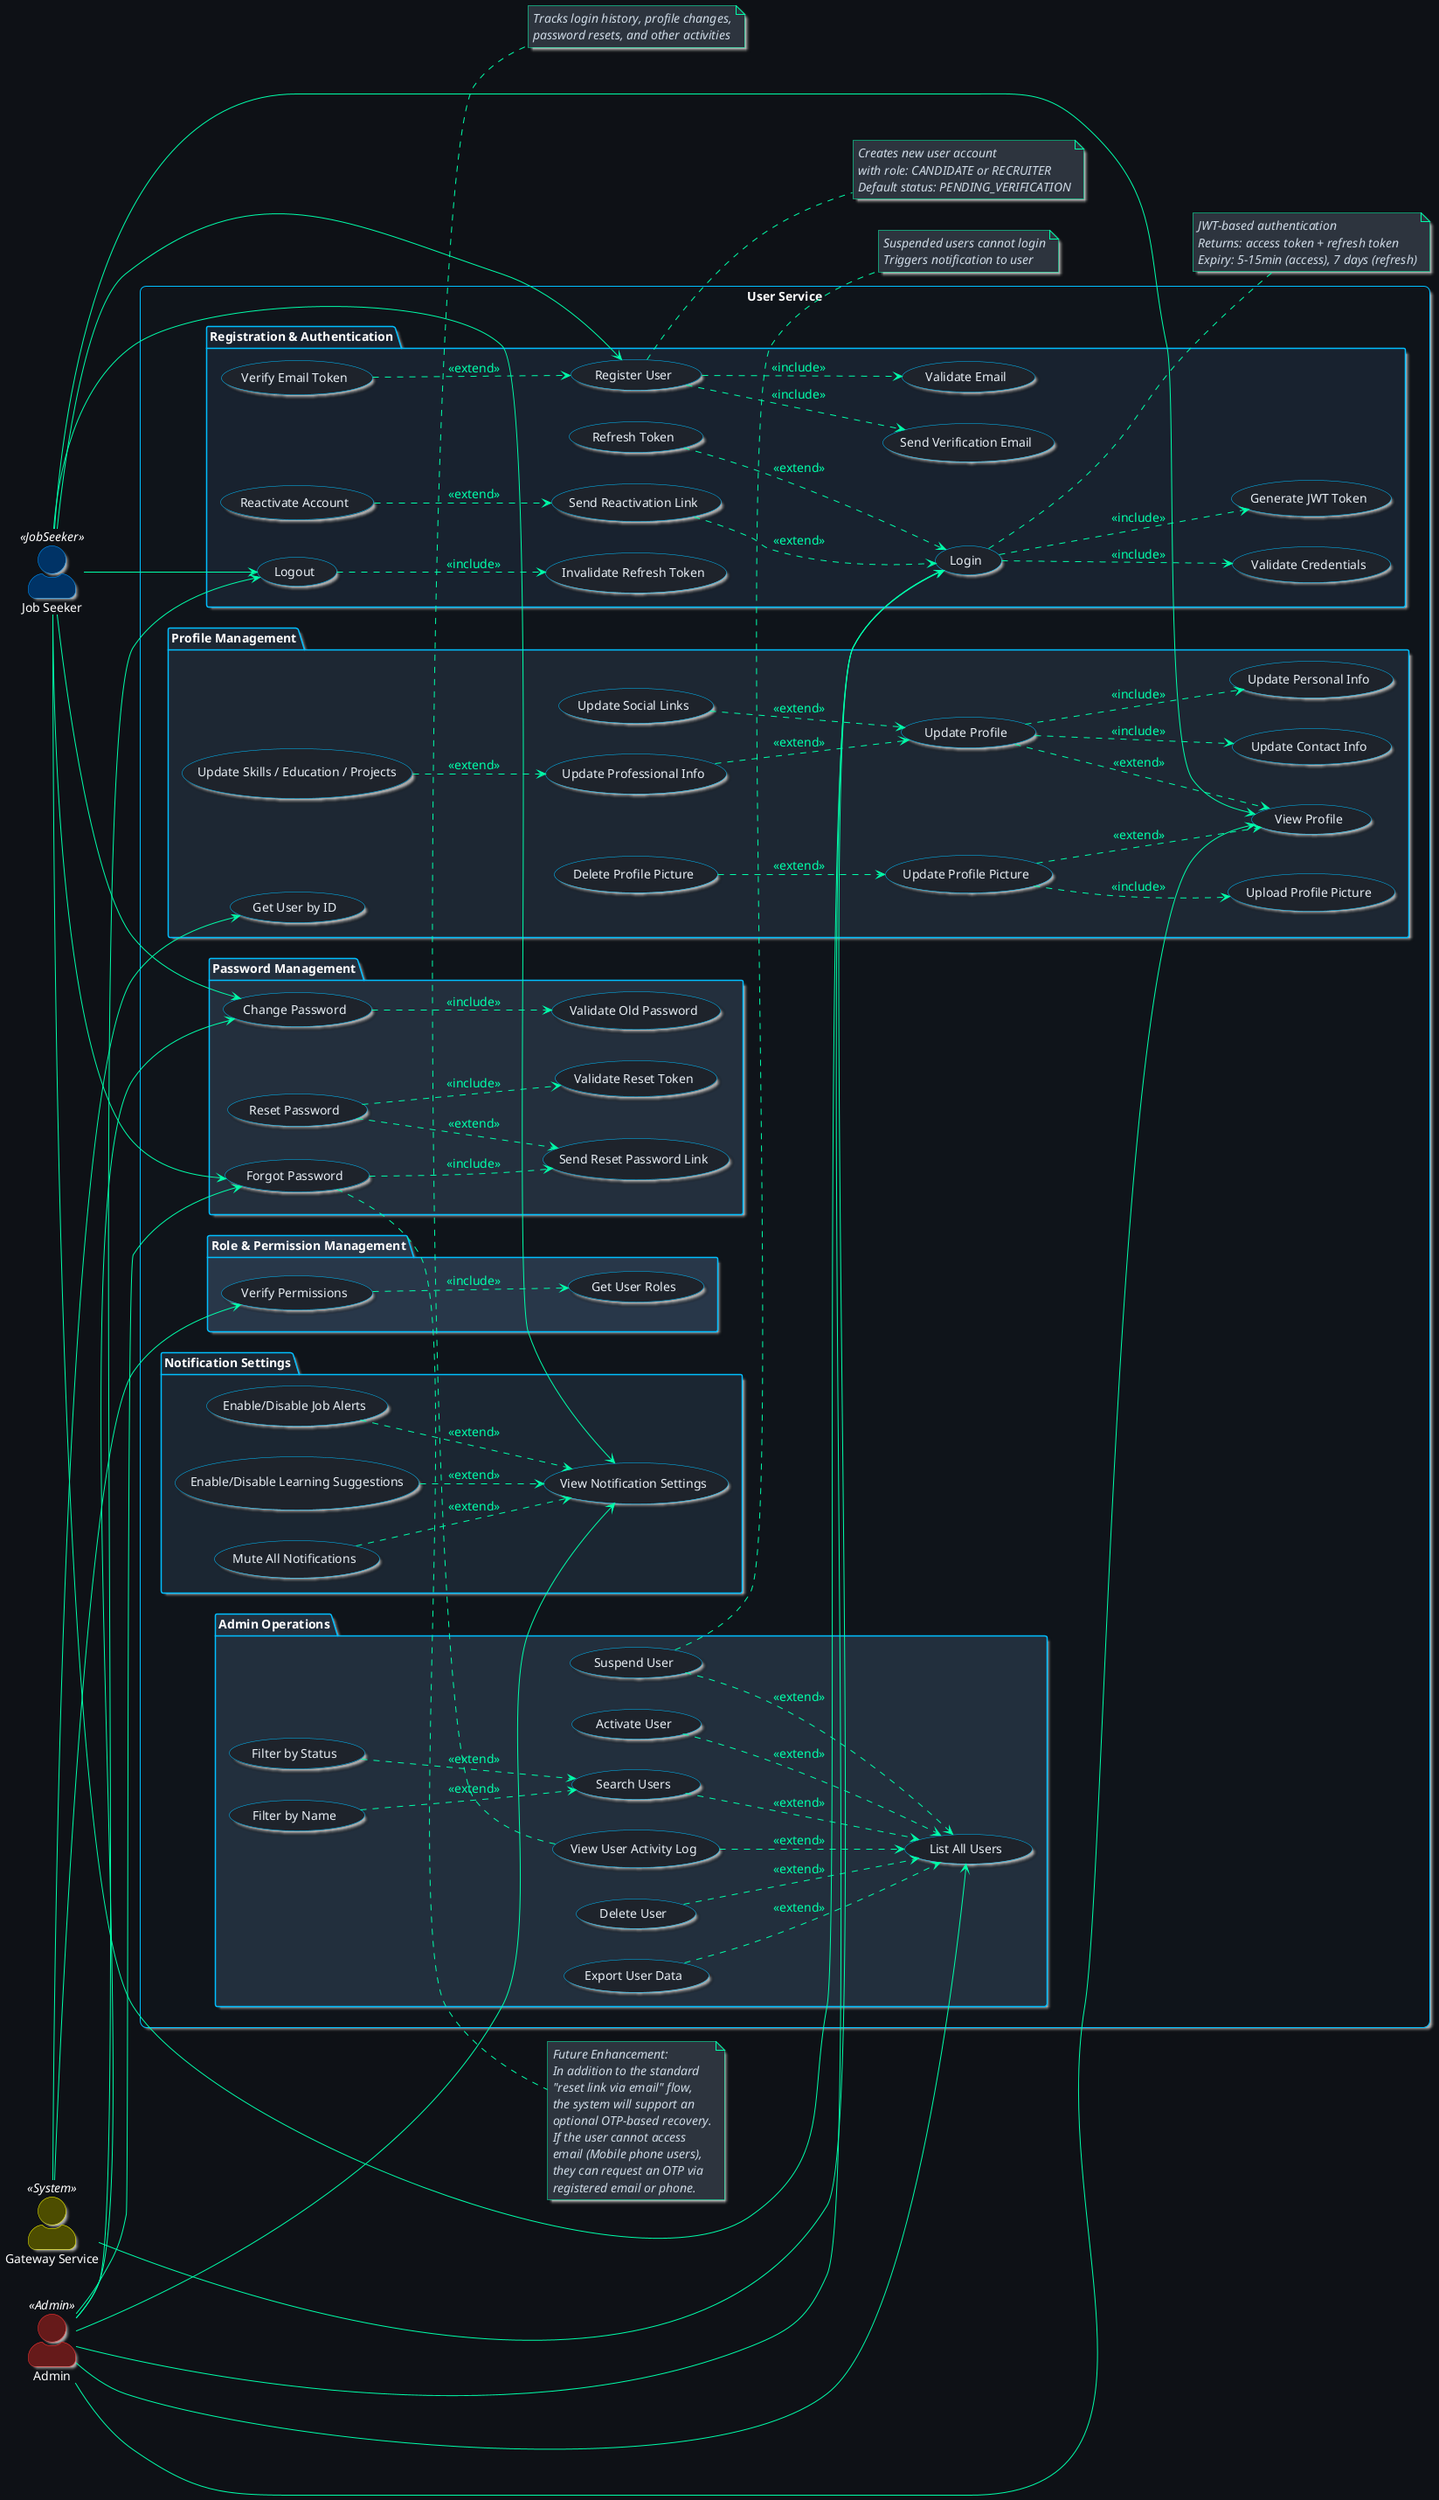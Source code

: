 @startuml User Service
left to right direction
skinparam actorStyle awesome

' 🌙 ====== Global Dark Theme ======
skinparam backgroundColor #0e1116
skinparam defaultFontName "Segoe UI"
skinparam defaultFontSize 14
skinparam shadowing true

' ====== Use Case Styling ======
skinparam usecase {
  BackgroundColor #1e232b
  BorderColor #00bfff
  ArrowColor #ffffff
  FontColor #e6edf3
  FontStyle plain
}

' ====== Package Styling ======
skinparam package {
  BackgroundColor #141820
  BorderColor #00bfff
  FontColor #ffffff
  FontStyle bold
}

' ====== Rectangle (System Boundary) ======
skinparam rectangle {
  BackgroundColor #0f141a
  BorderColor #00bfff
  RoundCorner 15
  FontColor #ffffff
  FontStyle bold
}

' ====== Note Styling ======
skinparam note {
  BackgroundColor #2d343e
  BorderColor #00ffaa
  FontColor #cdd9e5
  FontStyle italic
}

' ====== Actor Colors ======
skinparam actor {
  FontColor #ffffff
  BorderColor #00bfff
  BackgroundColor #1a2432
  FontSize 14
}

skinparam actor<<JobSeeker>> {
  BackgroundColor #003366
  BorderColor #0099ff
}
skinparam actor<<Recruiter>> {
  BackgroundColor #004d26
  BorderColor #00cc66
}
skinparam actor<<Admin>> {
  BackgroundColor #661a1a
  BorderColor #ff3333
}
skinparam actor<<System>> {
  BackgroundColor #4d4d00
  BorderColor #ffff00
}

' ====== Relationship Colors ======
skinparam Arrow {
  Color #00ffaa
  FontColor #00ffaa
}
skinparam Arrow<<include>> {
  Color #0099ff
  FontColor #0099ff
  LineStyle dotted
}
skinparam Arrow<<extend>> {
  Color #ff9900
  FontColor #ff9900
  LineStyle dashed
}

' ====== Actors ======
actor "Job Seeker" as JS <<JobSeeker>>
actor "Admin" as A <<Admin>>
actor "Gateway Service" as GW <<System>>

rectangle "User Service" {
    
    ' ========== Registration & Authentication ==========
    package "Registration & Authentication" #18222f {
        usecase "Register User" as UC1
        usecase "Validate Email" as UC1a
        usecase "Send Verification Email" as UC1b
        usecase "Verify Email Token" as UC1c
        usecase "Login" as UC2
        usecase "Validate Credentials" as UC2a
        usecase "Generate JWT Token" as UC2b
        usecase "Send Reactivation Link" as UC2d
        usecase "Reactivate Account" as UC2e
        usecase "Refresh Token" as UC2c
        usecase "Logout" as UC3
        usecase "Invalidate Refresh Token" as UC3a
    }
    
    ' ========== Profile Management ==========
    package "Profile Management" #1d2733 {
        usecase "View Profile" as UC4
        usecase "Update Profile" as UC5
        usecase "Update Personal Info" as UC5a
        usecase "Update Contact Info" as UC5b
        usecase "Update Social Links" as UC5c
        usecase "Update Professional Info" as UC5d
        usecase "Update Skills / Education / Projects" as UC5e
        usecase "Update Profile Picture" as UC6
        usecase "Upload Profile Picture" as UC6a
        usecase "Delete Profile Picture" as UC6b
        usecase "Get User by ID" as UC7
    }
    
    ' ========== Password Management ==========
    package "Password Management" #232f3d {
        usecase "Change Password" as UC8
        usecase "Validate Old Password" as UC8a
        usecase "Forgot Password" as UC9
        usecase "Send Reset Password Link" as UC9a
        usecase "Reset Password" as UC10
        usecase "Validate Reset Token" as UC10a
    }
    
    ' ========== User Role Management ==========
    package "Role & Permission Management" #283749 {
        usecase "Get User Roles" as UC13
        usecase "Verify Permissions" as UC14
    }
    
    ' ========== Notification Preferences ==========
    package "Notification Settings" #1b2632 {
        usecase "View Notification Settings" as UC15
        usecase "Enable/Disable Job Alerts" as UC16
        usecase "Enable/Disable Learning Suggestions" as UC17
        usecase "Mute All Notifications" as UC18
    }
    
    ' ========== Admin Functions ==========
    package "Admin Operations" #222f3d {
        usecase "List All Users" as UC19
        usecase "Search Users" as UC20
        usecase "Filter by Status" as UC20b
        usecase "Filter by Name" as UC20c
        usecase "Suspend User" as UC21
        usecase "Activate User" as UC22
        usecase "Delete User" as UC23
        usecase "View User Activity Log" as UC24
        usecase "Export User Data" as UC25
    }
}

' ========== Job Seeker Associations ==========
JS --> UC1
JS --> UC2
JS --> UC3
JS --> UC4
JS --> UC8
JS --> UC9
JS --> UC15

' ========== Admin Associations ==========
A --> UC2
A --> UC3
A --> UC4
A --> UC8
A --> UC9
A --> UC15
A --> UC19

' ========== System Associations ==========
GW --> UC2
GW --> UC7    
GW --> UC14

' ========== Include Relationships ==========
UC1 ..> UC1a : <<include>>
UC1 ..> UC1b : <<include>>
UC2 ..> UC2a : <<include>>
UC2 ..> UC2b : <<include>>
UC3 ..> UC3a : <<include>>
UC5 ..> UC5a : <<include>>
UC5 ..> UC5b : <<include>>
UC6 ..> UC6a : <<include>>
UC8 ..> UC8a : <<include>>
UC9 ..> UC9a : <<include>>
UC10 ..> UC10a : <<include>>
UC14 ..> UC13 : <<include>>

' ========== Extend Relationships ==========
UC1c ..> UC1 : <<extend>>
UC2c ..> UC2 : <<extend>>
UC2d ..> UC2 : <<extend>>
UC2e ..> UC2d : <<extend>>
UC5c ..> UC5 : <<extend>>
UC5d ..> UC5 : <<extend>>
UC5e ..> UC5d : <<extend>>
UC5 ..> UC4 : <<extend>>
UC6 ..> UC4 : <<extend>>
UC6b ..> UC6 : <<extend>>
UC10 ..> UC9a : <<extend>>
UC16 ..> UC15 : <<extend>>
UC17 ..> UC15 : <<extend>>
UC18 ..> UC15 : <<extend>>
UC20 ..> UC19 : <<extend>>
UC20b ..> UC20 : <<extend>>
UC20c ..> UC20 : <<extend>>
UC21 ..> UC19 : <<extend>>
UC22 ..> UC19 : <<extend>>
UC23 ..> UC19 : <<extend>>
UC24 ..> UC19 : <<extend>>
UC25 ..> UC19 : <<extend>>

' ====== Notes ======
note right of UC1
  Creates new user account
  with role: CANDIDATE or RECRUITER
  Default status: PENDING_VERIFICATION
end note

note right of UC2
  JWT-based authentication
  Returns: access token + refresh token
  Expiry: 5-15min (access), 7 days (refresh)
end note

note right of UC21
  Suspended users cannot login
  Triggers notification to user
end note

note bottom of UC24
  Tracks login history, profile changes,
  password resets, and other activities
end note

note right of UC9
  Future Enhancement:
  In addition to the standard
  "reset link via email" flow,
  the system will support an
  optional OTP-based recovery.
  If the user cannot access
  email (Mobile phone users),
  they can request an OTP via
  registered email or phone.
end note

@enduml